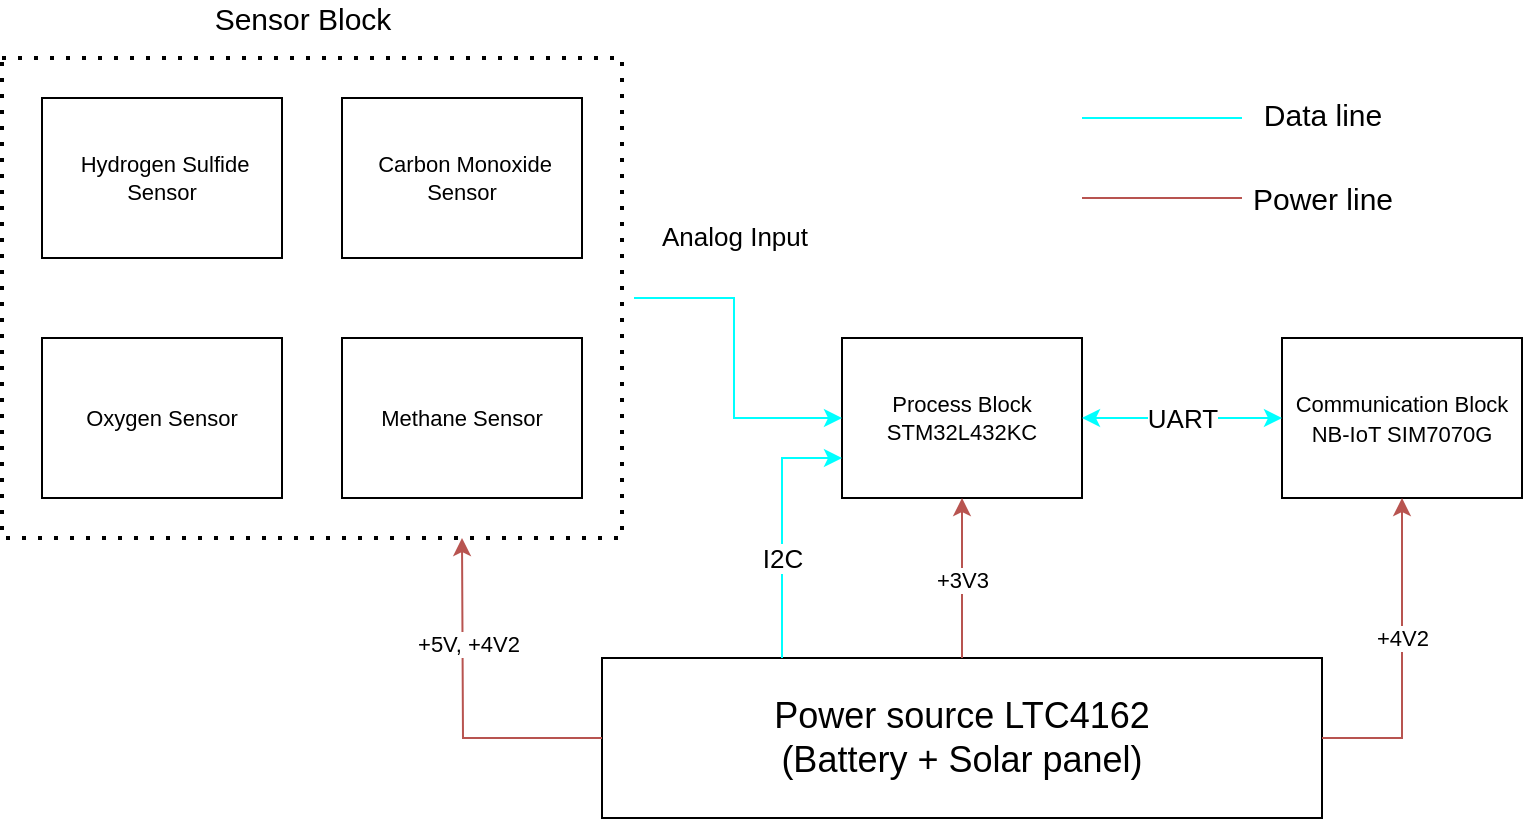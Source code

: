 <mxfile version="24.2.2" type="github">
  <diagram name="Trang-1" id="wszEbrUYoofNr2Puhn1D">
    <mxGraphModel dx="992" dy="602" grid="1" gridSize="10" guides="1" tooltips="1" connect="1" arrows="1" fold="1" page="1" pageScale="1" pageWidth="827" pageHeight="1169" math="0" shadow="0">
      <root>
        <mxCell id="0" />
        <mxCell id="1" parent="0" />
        <mxCell id="eQCYtkuC7nbkRMiBcqjl-1" value="&lt;font style=&quot;font-size: 18px;&quot;&gt;Power source LTC4162&lt;/font&gt;&lt;div&gt;&lt;font style=&quot;font-size: 18px;&quot;&gt;(Battery + Solar panel)&lt;/font&gt;&lt;/div&gt;" style="rounded=0;whiteSpace=wrap;html=1;" parent="1" vertex="1">
          <mxGeometry x="334" y="420" width="360" height="80" as="geometry" />
        </mxCell>
        <mxCell id="eQCYtkuC7nbkRMiBcqjl-5" value="" style="edgeStyle=orthogonalEdgeStyle;rounded=0;orthogonalLoop=1;jettySize=auto;html=1;exitX=0;exitY=0.5;exitDx=0;exitDy=0;fillColor=#f8cecc;gradientColor=#ea6b66;strokeColor=#b85450;" parent="1" source="eQCYtkuC7nbkRMiBcqjl-1" edge="1">
          <mxGeometry relative="1" as="geometry">
            <Array as="points" />
            <mxPoint x="233.5" y="460" as="sourcePoint" />
            <mxPoint x="264" y="360" as="targetPoint" />
          </mxGeometry>
        </mxCell>
        <mxCell id="pGBGi0vny768YRediHE3-17" value="+5V, +4V2" style="edgeLabel;html=1;align=center;verticalAlign=middle;resizable=0;points=[];" parent="eQCYtkuC7nbkRMiBcqjl-5" vertex="1" connectable="0">
          <mxGeometry x="0.379" y="-2" relative="1" as="geometry">
            <mxPoint as="offset" />
          </mxGeometry>
        </mxCell>
        <mxCell id="eQCYtkuC7nbkRMiBcqjl-4" value="&lt;font style=&quot;font-size: 11px;&quot;&gt;Methane Sensor&lt;/font&gt;" style="whiteSpace=wrap;html=1;rounded=0;fontSize=11;" parent="1" vertex="1">
          <mxGeometry x="204" y="260" width="120" height="80" as="geometry" />
        </mxCell>
        <mxCell id="eQCYtkuC7nbkRMiBcqjl-6" value="Process Block&lt;br style=&quot;font-size: 11px;&quot;&gt;STM32L432KC" style="whiteSpace=wrap;html=1;rounded=0;fontSize=11;" parent="1" vertex="1">
          <mxGeometry x="454" y="260" width="120" height="80" as="geometry" />
        </mxCell>
        <mxCell id="eQCYtkuC7nbkRMiBcqjl-8" value="&lt;font style=&quot;font-size: 11px;&quot;&gt;Communication Block&lt;br&gt;NB-IoT SIM7070G&lt;br&gt;&lt;/font&gt;" style="whiteSpace=wrap;html=1;rounded=0;" parent="1" vertex="1">
          <mxGeometry x="674" y="260" width="120" height="80" as="geometry" />
        </mxCell>
        <mxCell id="zZHvQ5DF7Thb-Ciblgxm-5" value="" style="edgeStyle=orthogonalEdgeStyle;rounded=0;orthogonalLoop=1;jettySize=auto;html=1;entryX=0.5;entryY=1;entryDx=0;entryDy=0;exitX=1;exitY=0.5;exitDx=0;exitDy=0;fillColor=#f8cecc;gradientColor=#ea6b66;strokeColor=#b85450;" parent="1" source="eQCYtkuC7nbkRMiBcqjl-1" target="eQCYtkuC7nbkRMiBcqjl-8" edge="1">
          <mxGeometry relative="1" as="geometry">
            <Array as="points" />
            <mxPoint x="344" y="470" as="sourcePoint" />
            <mxPoint x="284" y="350" as="targetPoint" />
          </mxGeometry>
        </mxCell>
        <mxCell id="HHp14SFNo4yfRmHItonF-1" value="+4V2" style="edgeLabel;html=1;align=center;verticalAlign=middle;resizable=0;points=[];" parent="zZHvQ5DF7Thb-Ciblgxm-5" vertex="1" connectable="0">
          <mxGeometry x="0.352" y="-4" relative="1" as="geometry">
            <mxPoint x="-4" y="18" as="offset" />
          </mxGeometry>
        </mxCell>
        <mxCell id="zZHvQ5DF7Thb-Ciblgxm-6" value="" style="edgeStyle=orthogonalEdgeStyle;rounded=0;orthogonalLoop=1;jettySize=auto;html=1;entryX=0.5;entryY=1;entryDx=0;entryDy=0;exitX=0.5;exitY=0;exitDx=0;exitDy=0;fillColor=#f8cecc;gradientColor=#ea6b66;strokeColor=#b85450;" parent="1" source="eQCYtkuC7nbkRMiBcqjl-1" target="eQCYtkuC7nbkRMiBcqjl-6" edge="1">
          <mxGeometry relative="1" as="geometry">
            <Array as="points" />
            <mxPoint x="764" y="471" as="sourcePoint" />
            <mxPoint x="764" y="350" as="targetPoint" />
          </mxGeometry>
        </mxCell>
        <mxCell id="pGBGi0vny768YRediHE3-16" value="+3V3" style="edgeLabel;html=1;align=center;verticalAlign=middle;resizable=0;points=[];" parent="zZHvQ5DF7Thb-Ciblgxm-6" vertex="1" connectable="0">
          <mxGeometry x="0.19" y="1" relative="1" as="geometry">
            <mxPoint x="1" y="8" as="offset" />
          </mxGeometry>
        </mxCell>
        <mxCell id="zZHvQ5DF7Thb-Ciblgxm-7" value="" style="endArrow=classic;html=1;rounded=0;entryX=0;entryY=0.5;entryDx=0;entryDy=0;fillColor=#dae8fc;gradientColor=#7ea6e0;strokeColor=#00FFFF;" parent="1" target="eQCYtkuC7nbkRMiBcqjl-6" edge="1">
          <mxGeometry width="50" height="50" relative="1" as="geometry">
            <mxPoint x="350" y="240" as="sourcePoint" />
            <mxPoint x="574" y="240" as="targetPoint" />
            <Array as="points">
              <mxPoint x="400" y="240" />
              <mxPoint x="400" y="300" />
            </Array>
          </mxGeometry>
        </mxCell>
        <mxCell id="zZHvQ5DF7Thb-Ciblgxm-8" value="&lt;font style=&quot;font-size: 13px;&quot;&gt;Analog Input&lt;/font&gt;" style="edgeLabel;html=1;align=center;verticalAlign=middle;resizable=0;points=[];fontColor=#000000;fontSize=9;" parent="zZHvQ5DF7Thb-Ciblgxm-7" vertex="1" connectable="0">
          <mxGeometry x="-0.304" y="3" relative="1" as="geometry">
            <mxPoint x="-3" y="-38" as="offset" />
          </mxGeometry>
        </mxCell>
        <mxCell id="zZHvQ5DF7Thb-Ciblgxm-12" value="" style="endArrow=classic;startArrow=classic;html=1;rounded=0;entryX=0;entryY=0.5;entryDx=0;entryDy=0;exitX=1;exitY=0.5;exitDx=0;exitDy=0;strokeColor=#00FFFF;" parent="1" source="eQCYtkuC7nbkRMiBcqjl-6" target="eQCYtkuC7nbkRMiBcqjl-8" edge="1">
          <mxGeometry width="50" height="50" relative="1" as="geometry">
            <mxPoint x="524" y="280" as="sourcePoint" />
            <mxPoint x="574" y="230" as="targetPoint" />
          </mxGeometry>
        </mxCell>
        <mxCell id="zZHvQ5DF7Thb-Ciblgxm-13" value="&lt;font style=&quot;font-size: 13px;&quot;&gt;UART&lt;/font&gt;" style="edgeLabel;html=1;align=center;verticalAlign=middle;resizable=0;points=[];fontSize=9;fontColor=#000000;" parent="zZHvQ5DF7Thb-Ciblgxm-12" vertex="1" connectable="0">
          <mxGeometry x="0.076" y="-1" relative="1" as="geometry">
            <mxPoint x="-4" y="-1" as="offset" />
          </mxGeometry>
        </mxCell>
        <mxCell id="zZHvQ5DF7Thb-Ciblgxm-15" value="" style="endArrow=none;html=1;rounded=0;strokeColor=#00FFFF;" parent="1" edge="1">
          <mxGeometry width="50" height="50" relative="1" as="geometry">
            <mxPoint x="574" y="150" as="sourcePoint" />
            <mxPoint x="654" y="150" as="targetPoint" />
          </mxGeometry>
        </mxCell>
        <mxCell id="zZHvQ5DF7Thb-Ciblgxm-17" value="Data line" style="edgeLabel;html=1;align=center;verticalAlign=middle;resizable=0;points=[];fontSize=15;" parent="zZHvQ5DF7Thb-Ciblgxm-15" vertex="1" connectable="0">
          <mxGeometry x="0.445" y="2" relative="1" as="geometry">
            <mxPoint x="62" as="offset" />
          </mxGeometry>
        </mxCell>
        <mxCell id="zZHvQ5DF7Thb-Ciblgxm-16" value="" style="endArrow=none;html=1;rounded=0;fillColor=#f8cecc;gradientColor=#ea6b66;strokeColor=#b85450;" parent="1" edge="1">
          <mxGeometry width="50" height="50" relative="1" as="geometry">
            <mxPoint x="574" y="190" as="sourcePoint" />
            <mxPoint x="654" y="190" as="targetPoint" />
          </mxGeometry>
        </mxCell>
        <mxCell id="zZHvQ5DF7Thb-Ciblgxm-18" value="Power line" style="edgeLabel;html=1;align=center;verticalAlign=middle;resizable=0;points=[];fontSize=15;" parent="zZHvQ5DF7Thb-Ciblgxm-16" vertex="1" connectable="0">
          <mxGeometry x="0.37" y="3" relative="1" as="geometry">
            <mxPoint x="65" y="3" as="offset" />
          </mxGeometry>
        </mxCell>
        <mxCell id="pGBGi0vny768YRediHE3-10" value="&lt;font style=&quot;font-size: 11px;&quot;&gt;&amp;nbsp;Carbon Monoxide Sensor&lt;/font&gt;" style="whiteSpace=wrap;html=1;rounded=0;fontSize=11;" parent="1" vertex="1">
          <mxGeometry x="204" y="140" width="120" height="80" as="geometry" />
        </mxCell>
        <mxCell id="pGBGi0vny768YRediHE3-11" value="" style="endArrow=none;dashed=1;html=1;dashPattern=1 3;strokeWidth=2;rounded=0;" parent="1" edge="1">
          <mxGeometry width="50" height="50" relative="1" as="geometry">
            <mxPoint x="34" y="120" as="sourcePoint" />
            <mxPoint x="34" y="120" as="targetPoint" />
            <Array as="points">
              <mxPoint x="344" y="120" />
              <mxPoint x="344" y="360" />
              <mxPoint x="34" y="360" />
            </Array>
          </mxGeometry>
        </mxCell>
        <mxCell id="pGBGi0vny768YRediHE3-15" value="&lt;font style=&quot;font-size: 15px;&quot;&gt;Sensor Block&lt;/font&gt;" style="edgeLabel;html=1;align=center;verticalAlign=middle;resizable=0;points=[];" parent="pGBGi0vny768YRediHE3-11" vertex="1" connectable="0">
          <mxGeometry x="-0.844" y="-1" relative="1" as="geometry">
            <mxPoint x="64" y="-21" as="offset" />
          </mxGeometry>
        </mxCell>
        <mxCell id="HHp14SFNo4yfRmHItonF-4" value="" style="endArrow=classic;html=1;rounded=0;exitX=0.25;exitY=0;exitDx=0;exitDy=0;entryX=0;entryY=0.75;entryDx=0;entryDy=0;fillColor=#dae8fc;gradientColor=#7ea6e0;strokeColor=#00FFFF;" parent="1" source="eQCYtkuC7nbkRMiBcqjl-1" target="eQCYtkuC7nbkRMiBcqjl-6" edge="1">
          <mxGeometry width="50" height="50" relative="1" as="geometry">
            <mxPoint x="354" y="340" as="sourcePoint" />
            <mxPoint x="484" y="340" as="targetPoint" />
            <Array as="points">
              <mxPoint x="424" y="320" />
            </Array>
          </mxGeometry>
        </mxCell>
        <mxCell id="HHp14SFNo4yfRmHItonF-5" value="&lt;font style=&quot;font-size: 13px;&quot;&gt;I2C&lt;/font&gt;" style="edgeLabel;html=1;align=center;verticalAlign=middle;resizable=0;points=[];fontColor=#000000;fontSize=9;" parent="HHp14SFNo4yfRmHItonF-4" vertex="1" connectable="0">
          <mxGeometry x="-0.304" y="3" relative="1" as="geometry">
            <mxPoint x="3" y="-5" as="offset" />
          </mxGeometry>
        </mxCell>
        <mxCell id="-qBPDPVxX_XEky1lYpwE-1" value="&lt;font style=&quot;font-size: 11px;&quot;&gt;Oxygen Sensor&lt;/font&gt;" style="whiteSpace=wrap;html=1;rounded=0;fontSize=11;" parent="1" vertex="1">
          <mxGeometry x="54" y="260" width="120" height="80" as="geometry" />
        </mxCell>
        <mxCell id="fLJ2LabwMMYea7qssGbv-1" value="&lt;font style=&quot;font-size: 11px;&quot;&gt;&amp;nbsp;Hydrogen Sulfide Sensor&lt;/font&gt;" style="whiteSpace=wrap;html=1;rounded=0;fontSize=11;" vertex="1" parent="1">
          <mxGeometry x="54" y="140" width="120" height="80" as="geometry" />
        </mxCell>
      </root>
    </mxGraphModel>
  </diagram>
</mxfile>
